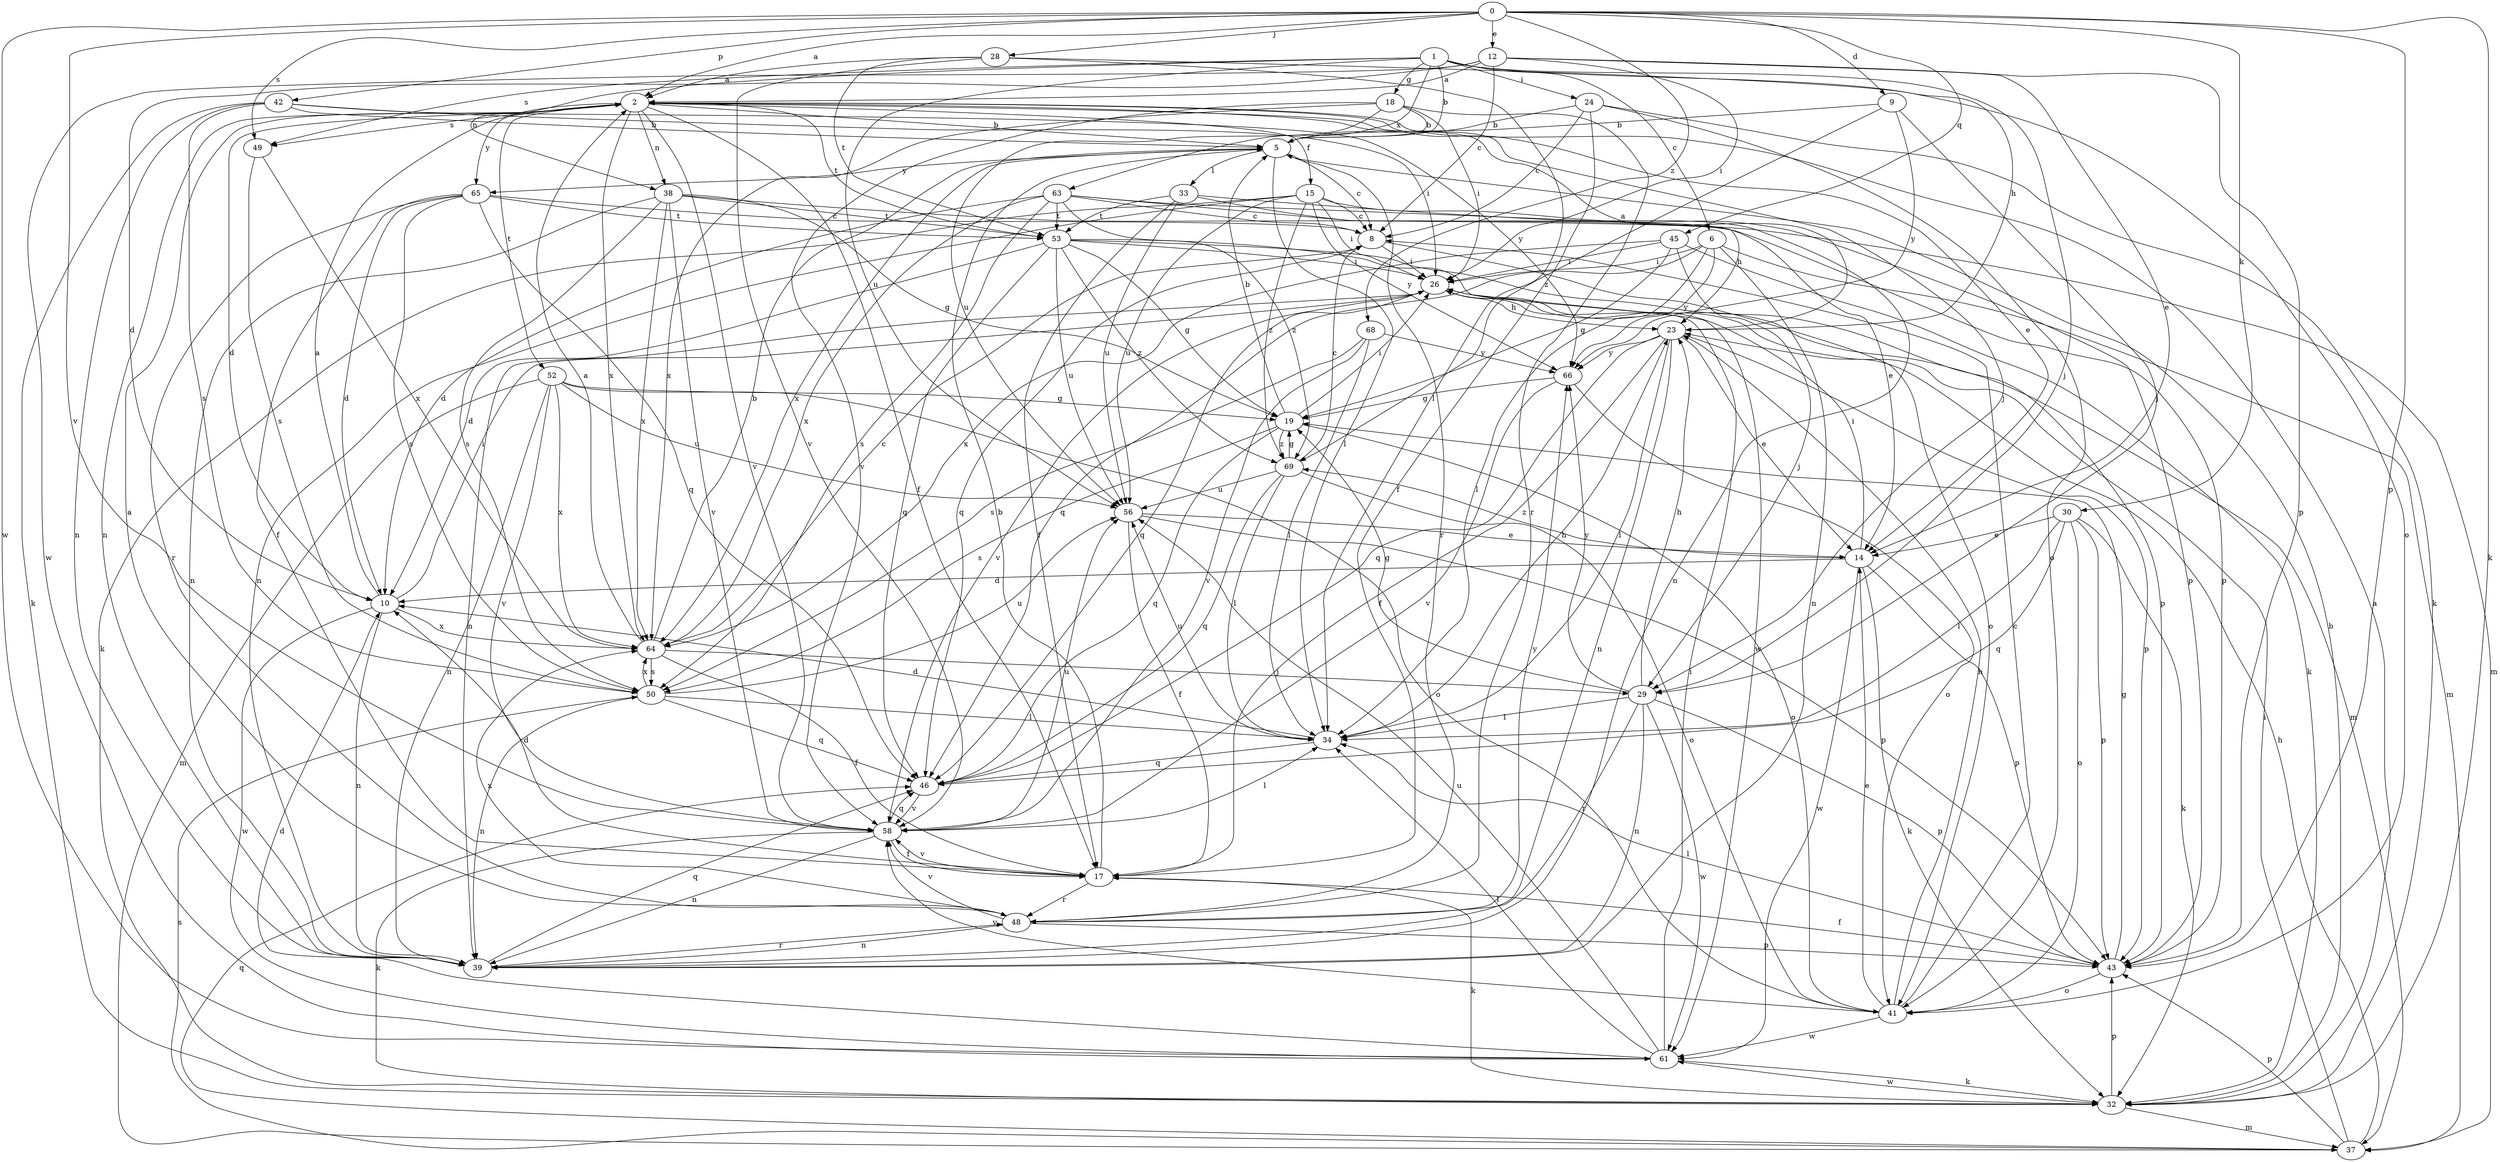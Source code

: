 strict digraph  {
0;
1;
2;
5;
6;
8;
9;
10;
12;
14;
15;
17;
18;
19;
23;
24;
26;
28;
29;
30;
32;
33;
34;
37;
38;
39;
41;
42;
43;
45;
46;
48;
49;
50;
52;
53;
56;
58;
61;
63;
64;
65;
66;
68;
69;
0 -> 2  [label=a];
0 -> 9  [label=d];
0 -> 12  [label=e];
0 -> 28  [label=j];
0 -> 30  [label=k];
0 -> 32  [label=k];
0 -> 42  [label=p];
0 -> 43  [label=p];
0 -> 45  [label=q];
0 -> 49  [label=s];
0 -> 58  [label=v];
0 -> 61  [label=w];
0 -> 68  [label=z];
1 -> 5  [label=b];
1 -> 6  [label=c];
1 -> 18  [label=g];
1 -> 23  [label=h];
1 -> 24  [label=i];
1 -> 29  [label=j];
1 -> 38  [label=n];
1 -> 49  [label=s];
1 -> 56  [label=u];
1 -> 63  [label=x];
2 -> 5  [label=b];
2 -> 10  [label=d];
2 -> 14  [label=e];
2 -> 15  [label=f];
2 -> 17  [label=f];
2 -> 29  [label=j];
2 -> 38  [label=n];
2 -> 39  [label=n];
2 -> 49  [label=s];
2 -> 52  [label=t];
2 -> 53  [label=t];
2 -> 58  [label=v];
2 -> 64  [label=x];
2 -> 65  [label=y];
5 -> 8  [label=c];
5 -> 33  [label=l];
5 -> 34  [label=l];
5 -> 48  [label=r];
5 -> 64  [label=x];
5 -> 65  [label=y];
6 -> 26  [label=i];
6 -> 34  [label=l];
6 -> 37  [label=m];
6 -> 39  [label=n];
6 -> 46  [label=q];
6 -> 66  [label=y];
8 -> 26  [label=i];
8 -> 41  [label=o];
8 -> 46  [label=q];
9 -> 5  [label=b];
9 -> 29  [label=j];
9 -> 66  [label=y];
9 -> 69  [label=z];
10 -> 2  [label=a];
10 -> 26  [label=i];
10 -> 39  [label=n];
10 -> 61  [label=w];
10 -> 64  [label=x];
12 -> 2  [label=a];
12 -> 8  [label=c];
12 -> 10  [label=d];
12 -> 14  [label=e];
12 -> 26  [label=i];
12 -> 43  [label=p];
12 -> 61  [label=w];
14 -> 10  [label=d];
14 -> 26  [label=i];
14 -> 32  [label=k];
14 -> 43  [label=p];
14 -> 61  [label=w];
14 -> 69  [label=z];
15 -> 8  [label=c];
15 -> 26  [label=i];
15 -> 32  [label=k];
15 -> 39  [label=n];
15 -> 43  [label=p];
15 -> 56  [label=u];
15 -> 66  [label=y];
15 -> 69  [label=z];
17 -> 5  [label=b];
17 -> 10  [label=d];
17 -> 32  [label=k];
17 -> 48  [label=r];
17 -> 58  [label=v];
18 -> 5  [label=b];
18 -> 26  [label=i];
18 -> 48  [label=r];
18 -> 56  [label=u];
18 -> 58  [label=v];
18 -> 64  [label=x];
19 -> 5  [label=b];
19 -> 26  [label=i];
19 -> 41  [label=o];
19 -> 46  [label=q];
19 -> 50  [label=s];
19 -> 69  [label=z];
23 -> 2  [label=a];
23 -> 14  [label=e];
23 -> 17  [label=f];
23 -> 34  [label=l];
23 -> 39  [label=n];
23 -> 43  [label=p];
23 -> 46  [label=q];
23 -> 66  [label=y];
24 -> 5  [label=b];
24 -> 8  [label=c];
24 -> 17  [label=f];
24 -> 32  [label=k];
24 -> 41  [label=o];
26 -> 23  [label=h];
26 -> 37  [label=m];
26 -> 39  [label=n];
26 -> 46  [label=q];
26 -> 58  [label=v];
28 -> 2  [label=a];
28 -> 34  [label=l];
28 -> 41  [label=o];
28 -> 53  [label=t];
28 -> 58  [label=v];
29 -> 19  [label=g];
29 -> 23  [label=h];
29 -> 34  [label=l];
29 -> 39  [label=n];
29 -> 43  [label=p];
29 -> 48  [label=r];
29 -> 61  [label=w];
29 -> 66  [label=y];
30 -> 14  [label=e];
30 -> 32  [label=k];
30 -> 34  [label=l];
30 -> 41  [label=o];
30 -> 43  [label=p];
30 -> 46  [label=q];
32 -> 2  [label=a];
32 -> 5  [label=b];
32 -> 37  [label=m];
32 -> 43  [label=p];
32 -> 61  [label=w];
33 -> 17  [label=f];
33 -> 23  [label=h];
33 -> 39  [label=n];
33 -> 53  [label=t];
33 -> 56  [label=u];
34 -> 10  [label=d];
34 -> 23  [label=h];
34 -> 46  [label=q];
34 -> 56  [label=u];
37 -> 23  [label=h];
37 -> 26  [label=i];
37 -> 43  [label=p];
37 -> 46  [label=q];
37 -> 50  [label=s];
38 -> 19  [label=g];
38 -> 39  [label=n];
38 -> 43  [label=p];
38 -> 50  [label=s];
38 -> 53  [label=t];
38 -> 58  [label=v];
38 -> 64  [label=x];
39 -> 46  [label=q];
39 -> 48  [label=r];
41 -> 8  [label=c];
41 -> 14  [label=e];
41 -> 23  [label=h];
41 -> 58  [label=v];
41 -> 61  [label=w];
42 -> 5  [label=b];
42 -> 26  [label=i];
42 -> 32  [label=k];
42 -> 39  [label=n];
42 -> 50  [label=s];
42 -> 66  [label=y];
43 -> 17  [label=f];
43 -> 19  [label=g];
43 -> 34  [label=l];
43 -> 41  [label=o];
45 -> 19  [label=g];
45 -> 26  [label=i];
45 -> 29  [label=j];
45 -> 32  [label=k];
45 -> 64  [label=x];
46 -> 58  [label=v];
48 -> 2  [label=a];
48 -> 39  [label=n];
48 -> 43  [label=p];
48 -> 58  [label=v];
48 -> 64  [label=x];
48 -> 66  [label=y];
49 -> 50  [label=s];
49 -> 64  [label=x];
50 -> 34  [label=l];
50 -> 39  [label=n];
50 -> 46  [label=q];
50 -> 56  [label=u];
50 -> 64  [label=x];
52 -> 19  [label=g];
52 -> 37  [label=m];
52 -> 39  [label=n];
52 -> 41  [label=o];
52 -> 56  [label=u];
52 -> 58  [label=v];
52 -> 64  [label=x];
53 -> 10  [label=d];
53 -> 19  [label=g];
53 -> 26  [label=i];
53 -> 43  [label=p];
53 -> 46  [label=q];
53 -> 56  [label=u];
53 -> 61  [label=w];
53 -> 69  [label=z];
56 -> 14  [label=e];
56 -> 17  [label=f];
56 -> 43  [label=p];
58 -> 17  [label=f];
58 -> 32  [label=k];
58 -> 34  [label=l];
58 -> 39  [label=n];
58 -> 46  [label=q];
58 -> 56  [label=u];
61 -> 10  [label=d];
61 -> 26  [label=i];
61 -> 32  [label=k];
61 -> 34  [label=l];
61 -> 56  [label=u];
63 -> 8  [label=c];
63 -> 10  [label=d];
63 -> 14  [label=e];
63 -> 37  [label=m];
63 -> 50  [label=s];
63 -> 53  [label=t];
63 -> 64  [label=x];
63 -> 69  [label=z];
64 -> 2  [label=a];
64 -> 5  [label=b];
64 -> 8  [label=c];
64 -> 17  [label=f];
64 -> 29  [label=j];
64 -> 50  [label=s];
65 -> 8  [label=c];
65 -> 10  [label=d];
65 -> 17  [label=f];
65 -> 46  [label=q];
65 -> 48  [label=r];
65 -> 50  [label=s];
65 -> 53  [label=t];
66 -> 19  [label=g];
66 -> 41  [label=o];
66 -> 58  [label=v];
68 -> 34  [label=l];
68 -> 50  [label=s];
68 -> 58  [label=v];
68 -> 66  [label=y];
69 -> 8  [label=c];
69 -> 19  [label=g];
69 -> 34  [label=l];
69 -> 41  [label=o];
69 -> 46  [label=q];
69 -> 56  [label=u];
}
